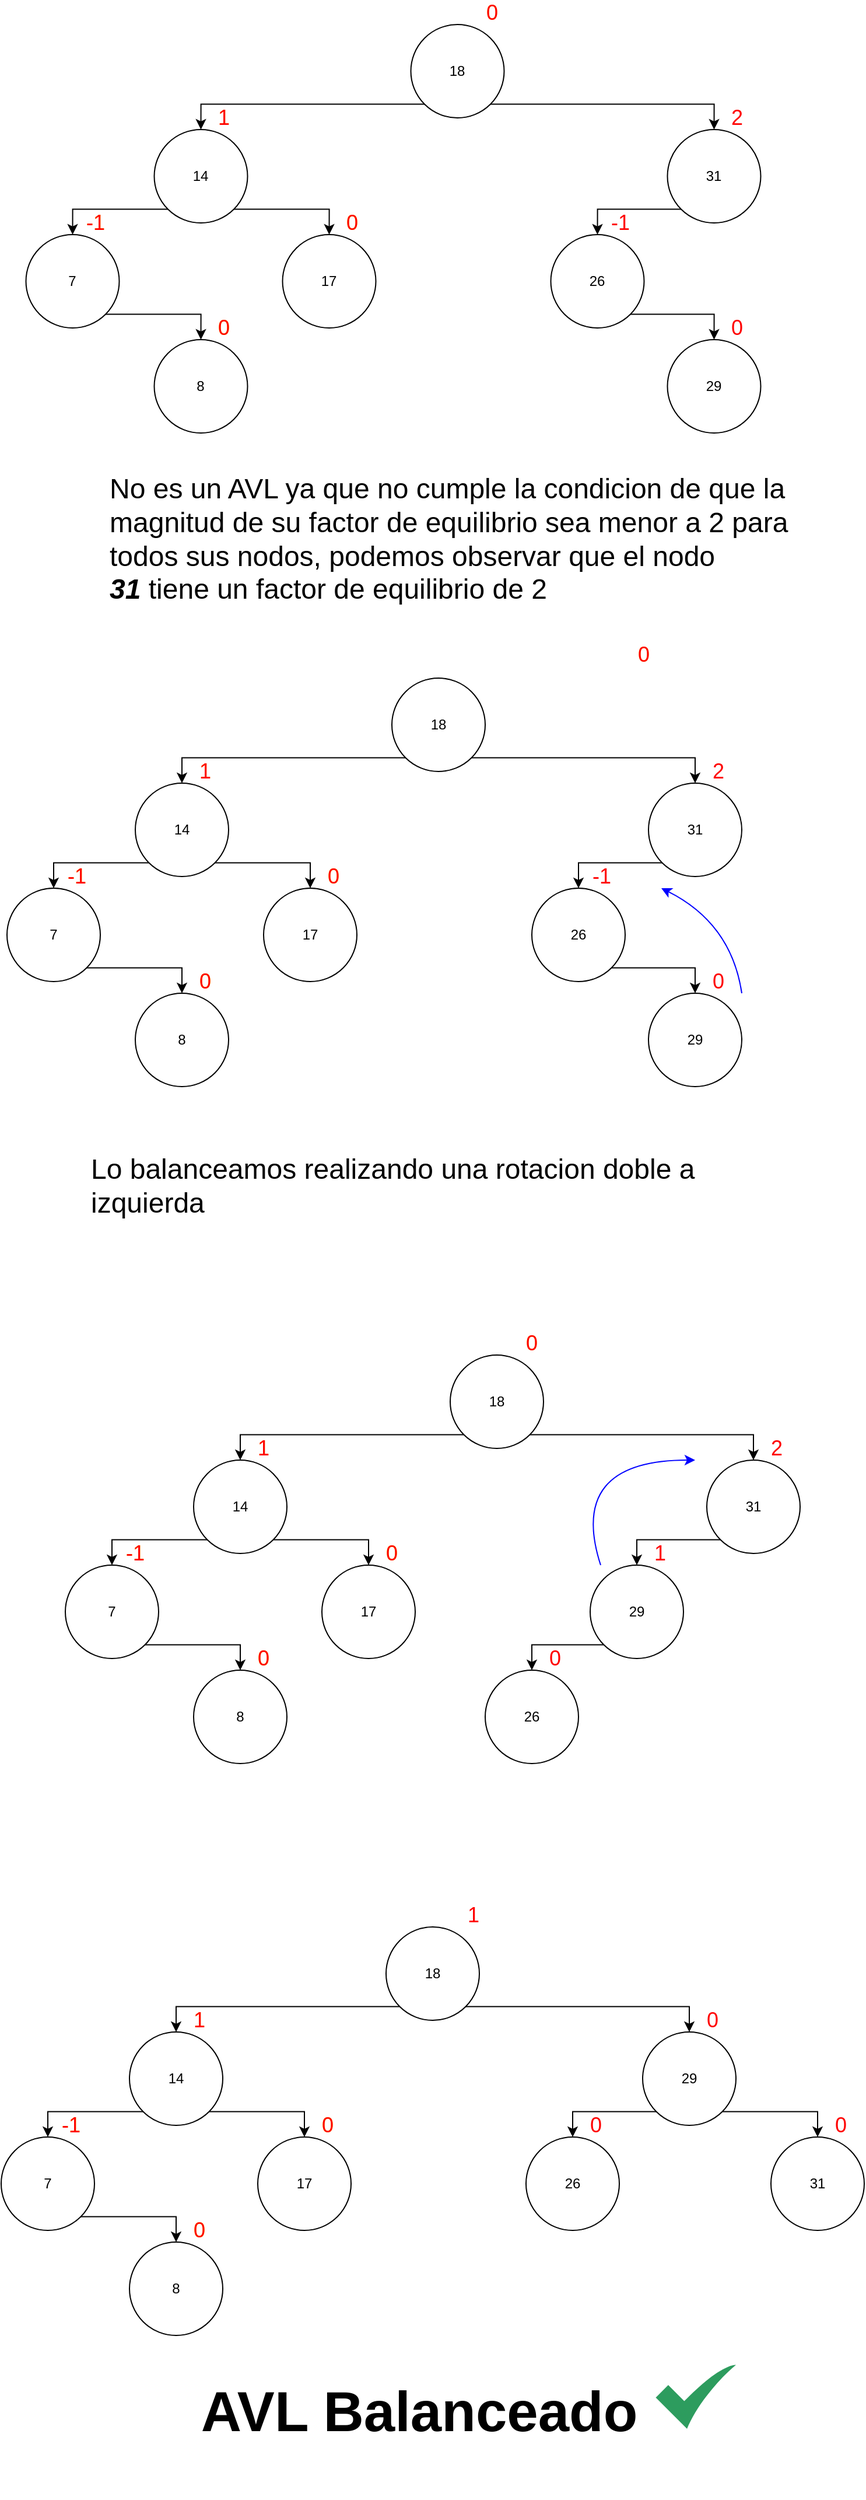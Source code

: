 <mxfile version="13.7.3" type="device"><diagram id="jFQyGruIYjT8ma60d-cy" name="Page-1"><mxGraphModel dx="1955" dy="1019" grid="1" gridSize="10" guides="1" tooltips="1" connect="1" arrows="1" fold="1" page="1" pageScale="1" pageWidth="1050" pageHeight="1100" math="0" shadow="0"><root><mxCell id="0"/><mxCell id="1" parent="0"/><mxCell id="8zaF4_i3muhWmmDXSWOM-6" style="edgeStyle=orthogonalEdgeStyle;rounded=0;orthogonalLoop=1;jettySize=auto;html=1;exitX=1;exitY=1;exitDx=0;exitDy=0;entryX=0.5;entryY=0;entryDx=0;entryDy=0;" parent="1" source="8zaF4_i3muhWmmDXSWOM-1" target="8zaF4_i3muhWmmDXSWOM-2" edge="1"><mxGeometry relative="1" as="geometry"/></mxCell><mxCell id="8zaF4_i3muhWmmDXSWOM-10" style="edgeStyle=orthogonalEdgeStyle;rounded=0;orthogonalLoop=1;jettySize=auto;html=1;exitX=0;exitY=1;exitDx=0;exitDy=0;" parent="1" source="8zaF4_i3muhWmmDXSWOM-1" target="8zaF4_i3muhWmmDXSWOM-9" edge="1"><mxGeometry relative="1" as="geometry"/></mxCell><mxCell id="8zaF4_i3muhWmmDXSWOM-1" value="18" style="ellipse;whiteSpace=wrap;html=1;aspect=fixed;" parent="1" vertex="1"><mxGeometry x="506.25" y="30" width="80" height="80" as="geometry"/></mxCell><mxCell id="8zaF4_i3muhWmmDXSWOM-7" style="edgeStyle=orthogonalEdgeStyle;rounded=0;orthogonalLoop=1;jettySize=auto;html=1;exitX=0;exitY=1;exitDx=0;exitDy=0;entryX=0.5;entryY=0;entryDx=0;entryDy=0;" parent="1" source="8zaF4_i3muhWmmDXSWOM-2" target="8zaF4_i3muhWmmDXSWOM-3" edge="1"><mxGeometry relative="1" as="geometry"/></mxCell><mxCell id="8zaF4_i3muhWmmDXSWOM-2" value="31" style="ellipse;whiteSpace=wrap;html=1;aspect=fixed;" parent="1" vertex="1"><mxGeometry x="726.25" y="120" width="80" height="80" as="geometry"/></mxCell><mxCell id="8zaF4_i3muhWmmDXSWOM-8" style="edgeStyle=orthogonalEdgeStyle;rounded=0;orthogonalLoop=1;jettySize=auto;html=1;exitX=1;exitY=1;exitDx=0;exitDy=0;entryX=0.5;entryY=0;entryDx=0;entryDy=0;" parent="1" source="8zaF4_i3muhWmmDXSWOM-3" target="8zaF4_i3muhWmmDXSWOM-4" edge="1"><mxGeometry relative="1" as="geometry"/></mxCell><mxCell id="8zaF4_i3muhWmmDXSWOM-3" value="26" style="ellipse;whiteSpace=wrap;html=1;aspect=fixed;" parent="1" vertex="1"><mxGeometry x="626.25" y="210" width="80" height="80" as="geometry"/></mxCell><mxCell id="8zaF4_i3muhWmmDXSWOM-4" value="29" style="ellipse;whiteSpace=wrap;html=1;aspect=fixed;" parent="1" vertex="1"><mxGeometry x="726.25" y="300" width="80" height="80" as="geometry"/></mxCell><mxCell id="8zaF4_i3muhWmmDXSWOM-12" style="edgeStyle=orthogonalEdgeStyle;rounded=0;orthogonalLoop=1;jettySize=auto;html=1;exitX=1;exitY=1;exitDx=0;exitDy=0;entryX=0.5;entryY=0;entryDx=0;entryDy=0;" parent="1" source="8zaF4_i3muhWmmDXSWOM-9" target="8zaF4_i3muhWmmDXSWOM-11" edge="1"><mxGeometry relative="1" as="geometry"/></mxCell><mxCell id="8zaF4_i3muhWmmDXSWOM-14" style="edgeStyle=orthogonalEdgeStyle;rounded=0;orthogonalLoop=1;jettySize=auto;html=1;exitX=0;exitY=1;exitDx=0;exitDy=0;" parent="1" source="8zaF4_i3muhWmmDXSWOM-9" target="8zaF4_i3muhWmmDXSWOM-13" edge="1"><mxGeometry relative="1" as="geometry"/></mxCell><mxCell id="8zaF4_i3muhWmmDXSWOM-9" value="14" style="ellipse;whiteSpace=wrap;html=1;aspect=fixed;" parent="1" vertex="1"><mxGeometry x="286.25" y="120" width="80" height="80" as="geometry"/></mxCell><mxCell id="8zaF4_i3muhWmmDXSWOM-11" value="17" style="ellipse;whiteSpace=wrap;html=1;aspect=fixed;" parent="1" vertex="1"><mxGeometry x="396.25" y="210" width="80" height="80" as="geometry"/></mxCell><mxCell id="8zaF4_i3muhWmmDXSWOM-16" style="edgeStyle=orthogonalEdgeStyle;rounded=0;orthogonalLoop=1;jettySize=auto;html=1;exitX=1;exitY=1;exitDx=0;exitDy=0;entryX=0.5;entryY=0;entryDx=0;entryDy=0;" parent="1" source="8zaF4_i3muhWmmDXSWOM-13" target="8zaF4_i3muhWmmDXSWOM-15" edge="1"><mxGeometry relative="1" as="geometry"/></mxCell><mxCell id="8zaF4_i3muhWmmDXSWOM-13" value="7" style="ellipse;whiteSpace=wrap;html=1;aspect=fixed;" parent="1" vertex="1"><mxGeometry x="176.25" y="210" width="80" height="80" as="geometry"/></mxCell><mxCell id="8zaF4_i3muhWmmDXSWOM-15" value="8" style="ellipse;whiteSpace=wrap;html=1;aspect=fixed;" parent="1" vertex="1"><mxGeometry x="286.25" y="300" width="80" height="80" as="geometry"/></mxCell><mxCell id="8zaF4_i3muhWmmDXSWOM-17" value="&lt;font style=&quot;font-size: 18px&quot; color=&quot;#ff0000&quot;&gt;0&lt;/font&gt;" style="text;html=1;strokeColor=none;fillColor=none;align=center;verticalAlign=middle;whiteSpace=wrap;rounded=0;" parent="1" vertex="1"><mxGeometry x="766.25" y="280" width="40" height="20" as="geometry"/></mxCell><mxCell id="8zaF4_i3muhWmmDXSWOM-20" value="&lt;font style=&quot;font-size: 18px&quot; color=&quot;#ff0000&quot;&gt;-1&lt;/font&gt;" style="text;html=1;strokeColor=none;fillColor=none;align=center;verticalAlign=middle;whiteSpace=wrap;rounded=0;" parent="1" vertex="1"><mxGeometry x="666.25" y="190" width="40" height="20" as="geometry"/></mxCell><mxCell id="8zaF4_i3muhWmmDXSWOM-21" value="&lt;font style=&quot;font-size: 18px&quot; color=&quot;#ff0000&quot;&gt;2&lt;/font&gt;" style="text;html=1;strokeColor=none;fillColor=none;align=center;verticalAlign=middle;whiteSpace=wrap;rounded=0;" parent="1" vertex="1"><mxGeometry x="766.25" y="100" width="40" height="20" as="geometry"/></mxCell><mxCell id="8zaF4_i3muhWmmDXSWOM-22" value="&lt;font style=&quot;font-size: 18px&quot; color=&quot;#ffff33&quot;&gt;0&lt;/font&gt;" style="text;html=1;strokeColor=none;fillColor=none;align=center;verticalAlign=middle;whiteSpace=wrap;rounded=0;" parent="1" vertex="1"><mxGeometry x="326.25" y="280" width="40" height="20" as="geometry"/></mxCell><mxCell id="8zaF4_i3muhWmmDXSWOM-23" value="&lt;font style=&quot;font-size: 18px&quot; color=&quot;#ffff33&quot;&gt;0&lt;/font&gt;" style="text;html=1;strokeColor=none;fillColor=none;align=center;verticalAlign=middle;whiteSpace=wrap;rounded=0;" parent="1" vertex="1"><mxGeometry x="436.25" y="190" width="40" height="20" as="geometry"/></mxCell><mxCell id="8zaF4_i3muhWmmDXSWOM-24" value="&lt;font style=&quot;font-size: 18px&quot; color=&quot;#ffff33&quot;&gt;-1&lt;/font&gt;" style="text;html=1;strokeColor=none;fillColor=none;align=center;verticalAlign=middle;whiteSpace=wrap;rounded=0;" parent="1" vertex="1"><mxGeometry x="216.25" y="190" width="40" height="20" as="geometry"/></mxCell><mxCell id="8zaF4_i3muhWmmDXSWOM-25" value="&lt;font style=&quot;font-size: 18px&quot; color=&quot;#ffff33&quot;&gt;1&lt;/font&gt;" style="text;html=1;strokeColor=none;fillColor=none;align=center;verticalAlign=middle;whiteSpace=wrap;rounded=0;" parent="1" vertex="1"><mxGeometry x="326.25" y="100" width="40" height="20" as="geometry"/></mxCell><mxCell id="8zaF4_i3muhWmmDXSWOM-26" value="&lt;font style=&quot;font-size: 18px&quot; color=&quot;#ffff33&quot;&gt;0&lt;/font&gt;" style="text;html=1;strokeColor=none;fillColor=none;align=center;verticalAlign=middle;whiteSpace=wrap;rounded=0;" parent="1" vertex="1"><mxGeometry x="556.25" y="10" width="40" height="20" as="geometry"/></mxCell><mxCell id="8zaF4_i3muhWmmDXSWOM-27" value="&lt;h1&gt;&lt;span style=&quot;font-weight: normal&quot;&gt;No es un AVL ya que no cumple la condicion de que la magnitud de su factor de equilibrio sea menor a 2 para todos sus nodos, podemos observar que el nodo &lt;/span&gt;&lt;i&gt;31&lt;/i&gt;&lt;span style=&quot;font-weight: normal&quot;&gt;&amp;nbsp;tiene un factor de equilibrio de 2&lt;/span&gt;&lt;/h1&gt;" style="text;html=1;strokeColor=none;fillColor=none;align=left;verticalAlign=middle;whiteSpace=wrap;rounded=0;" parent="1" vertex="1"><mxGeometry x="246.25" y="396" width="585" height="150" as="geometry"/></mxCell><mxCell id="fgP0CXbMU_AM8lmAGa0W-1" value="&lt;font style=&quot;font-size: 18px&quot; color=&quot;#ffff33&quot;&gt;0&lt;/font&gt;" style="text;html=1;strokeColor=none;fillColor=none;align=center;verticalAlign=middle;whiteSpace=wrap;rounded=0;" vertex="1" parent="1"><mxGeometry x="326.25" y="280" width="40" height="20" as="geometry"/></mxCell><mxCell id="fgP0CXbMU_AM8lmAGa0W-2" value="&lt;font style=&quot;font-size: 18px&quot; color=&quot;#ffff33&quot;&gt;-1&lt;/font&gt;" style="text;html=1;strokeColor=none;fillColor=none;align=center;verticalAlign=middle;whiteSpace=wrap;rounded=0;" vertex="1" parent="1"><mxGeometry x="216.25" y="190" width="40" height="20" as="geometry"/></mxCell><mxCell id="fgP0CXbMU_AM8lmAGa0W-3" value="&lt;font style=&quot;font-size: 18px&quot; color=&quot;#ffff33&quot;&gt;0&lt;/font&gt;" style="text;html=1;strokeColor=none;fillColor=none;align=center;verticalAlign=middle;whiteSpace=wrap;rounded=0;" vertex="1" parent="1"><mxGeometry x="436.25" y="190" width="40" height="20" as="geometry"/></mxCell><mxCell id="fgP0CXbMU_AM8lmAGa0W-4" value="&lt;font style=&quot;font-size: 18px&quot; color=&quot;#ff0000&quot;&gt;0&lt;/font&gt;" style="text;html=1;strokeColor=none;fillColor=none;align=center;verticalAlign=middle;whiteSpace=wrap;rounded=0;" vertex="1" parent="1"><mxGeometry x="326.25" y="280" width="40" height="20" as="geometry"/></mxCell><mxCell id="fgP0CXbMU_AM8lmAGa0W-5" value="&lt;font style=&quot;font-size: 18px&quot; color=&quot;#ff0000&quot;&gt;-1&lt;/font&gt;" style="text;html=1;strokeColor=none;fillColor=none;align=center;verticalAlign=middle;whiteSpace=wrap;rounded=0;" vertex="1" parent="1"><mxGeometry x="216.25" y="190" width="40" height="20" as="geometry"/></mxCell><mxCell id="fgP0CXbMU_AM8lmAGa0W-6" value="&lt;font style=&quot;font-size: 18px&quot; color=&quot;#ff0000&quot;&gt;0&lt;/font&gt;" style="text;html=1;strokeColor=none;fillColor=none;align=center;verticalAlign=middle;whiteSpace=wrap;rounded=0;" vertex="1" parent="1"><mxGeometry x="436.25" y="190" width="40" height="20" as="geometry"/></mxCell><mxCell id="fgP0CXbMU_AM8lmAGa0W-7" value="&lt;font style=&quot;font-size: 18px&quot; color=&quot;#ff0000&quot;&gt;1&lt;/font&gt;" style="text;html=1;strokeColor=none;fillColor=none;align=center;verticalAlign=middle;whiteSpace=wrap;rounded=0;" vertex="1" parent="1"><mxGeometry x="326.25" y="100" width="40" height="20" as="geometry"/></mxCell><mxCell id="fgP0CXbMU_AM8lmAGa0W-8" value="&lt;font style=&quot;font-size: 18px&quot; color=&quot;#ff0000&quot;&gt;0&lt;/font&gt;" style="text;html=1;strokeColor=none;fillColor=none;align=center;verticalAlign=middle;whiteSpace=wrap;rounded=0;" vertex="1" parent="1"><mxGeometry x="556.25" y="10" width="40" height="20" as="geometry"/></mxCell><mxCell id="fgP0CXbMU_AM8lmAGa0W-10" style="edgeStyle=orthogonalEdgeStyle;rounded=0;orthogonalLoop=1;jettySize=auto;html=1;exitX=1;exitY=1;exitDx=0;exitDy=0;entryX=0.5;entryY=0;entryDx=0;entryDy=0;" edge="1" parent="1" source="fgP0CXbMU_AM8lmAGa0W-12" target="fgP0CXbMU_AM8lmAGa0W-14"><mxGeometry relative="1" as="geometry"/></mxCell><mxCell id="fgP0CXbMU_AM8lmAGa0W-11" style="edgeStyle=orthogonalEdgeStyle;rounded=0;orthogonalLoop=1;jettySize=auto;html=1;exitX=0;exitY=1;exitDx=0;exitDy=0;" edge="1" parent="1" source="fgP0CXbMU_AM8lmAGa0W-12" target="fgP0CXbMU_AM8lmAGa0W-20"><mxGeometry relative="1" as="geometry"/></mxCell><mxCell id="fgP0CXbMU_AM8lmAGa0W-12" value="18" style="ellipse;whiteSpace=wrap;html=1;aspect=fixed;" vertex="1" parent="1"><mxGeometry x="490" y="590" width="80" height="80" as="geometry"/></mxCell><mxCell id="fgP0CXbMU_AM8lmAGa0W-13" style="edgeStyle=orthogonalEdgeStyle;rounded=0;orthogonalLoop=1;jettySize=auto;html=1;exitX=0;exitY=1;exitDx=0;exitDy=0;entryX=0.5;entryY=0;entryDx=0;entryDy=0;" edge="1" parent="1" source="fgP0CXbMU_AM8lmAGa0W-14" target="fgP0CXbMU_AM8lmAGa0W-16"><mxGeometry relative="1" as="geometry"/></mxCell><mxCell id="fgP0CXbMU_AM8lmAGa0W-14" value="31" style="ellipse;whiteSpace=wrap;html=1;aspect=fixed;" vertex="1" parent="1"><mxGeometry x="710" y="680" width="80" height="80" as="geometry"/></mxCell><mxCell id="fgP0CXbMU_AM8lmAGa0W-15" style="edgeStyle=orthogonalEdgeStyle;rounded=0;orthogonalLoop=1;jettySize=auto;html=1;exitX=1;exitY=1;exitDx=0;exitDy=0;entryX=0.5;entryY=0;entryDx=0;entryDy=0;" edge="1" parent="1" source="fgP0CXbMU_AM8lmAGa0W-16" target="fgP0CXbMU_AM8lmAGa0W-17"><mxGeometry relative="1" as="geometry"/></mxCell><mxCell id="fgP0CXbMU_AM8lmAGa0W-16" value="26" style="ellipse;whiteSpace=wrap;html=1;aspect=fixed;" vertex="1" parent="1"><mxGeometry x="610" y="770" width="80" height="80" as="geometry"/></mxCell><mxCell id="fgP0CXbMU_AM8lmAGa0W-17" value="29" style="ellipse;whiteSpace=wrap;html=1;aspect=fixed;" vertex="1" parent="1"><mxGeometry x="710" y="860" width="80" height="80" as="geometry"/></mxCell><mxCell id="fgP0CXbMU_AM8lmAGa0W-18" style="edgeStyle=orthogonalEdgeStyle;rounded=0;orthogonalLoop=1;jettySize=auto;html=1;exitX=1;exitY=1;exitDx=0;exitDy=0;entryX=0.5;entryY=0;entryDx=0;entryDy=0;" edge="1" parent="1" source="fgP0CXbMU_AM8lmAGa0W-20" target="fgP0CXbMU_AM8lmAGa0W-21"><mxGeometry relative="1" as="geometry"/></mxCell><mxCell id="fgP0CXbMU_AM8lmAGa0W-19" style="edgeStyle=orthogonalEdgeStyle;rounded=0;orthogonalLoop=1;jettySize=auto;html=1;exitX=0;exitY=1;exitDx=0;exitDy=0;" edge="1" parent="1" source="fgP0CXbMU_AM8lmAGa0W-20" target="fgP0CXbMU_AM8lmAGa0W-23"><mxGeometry relative="1" as="geometry"/></mxCell><mxCell id="fgP0CXbMU_AM8lmAGa0W-20" value="14" style="ellipse;whiteSpace=wrap;html=1;aspect=fixed;" vertex="1" parent="1"><mxGeometry x="270" y="680" width="80" height="80" as="geometry"/></mxCell><mxCell id="fgP0CXbMU_AM8lmAGa0W-21" value="17" style="ellipse;whiteSpace=wrap;html=1;aspect=fixed;" vertex="1" parent="1"><mxGeometry x="380" y="770" width="80" height="80" as="geometry"/></mxCell><mxCell id="fgP0CXbMU_AM8lmAGa0W-22" style="edgeStyle=orthogonalEdgeStyle;rounded=0;orthogonalLoop=1;jettySize=auto;html=1;exitX=1;exitY=1;exitDx=0;exitDy=0;entryX=0.5;entryY=0;entryDx=0;entryDy=0;" edge="1" parent="1" source="fgP0CXbMU_AM8lmAGa0W-23" target="fgP0CXbMU_AM8lmAGa0W-24"><mxGeometry relative="1" as="geometry"/></mxCell><mxCell id="fgP0CXbMU_AM8lmAGa0W-23" value="7" style="ellipse;whiteSpace=wrap;html=1;aspect=fixed;" vertex="1" parent="1"><mxGeometry x="160" y="770" width="80" height="80" as="geometry"/></mxCell><mxCell id="fgP0CXbMU_AM8lmAGa0W-24" value="8" style="ellipse;whiteSpace=wrap;html=1;aspect=fixed;" vertex="1" parent="1"><mxGeometry x="270" y="860" width="80" height="80" as="geometry"/></mxCell><mxCell id="fgP0CXbMU_AM8lmAGa0W-25" value="&lt;font style=&quot;font-size: 18px&quot; color=&quot;#ff0000&quot;&gt;0&lt;/font&gt;" style="text;html=1;strokeColor=none;fillColor=none;align=center;verticalAlign=middle;whiteSpace=wrap;rounded=0;" vertex="1" parent="1"><mxGeometry x="750" y="840" width="40" height="20" as="geometry"/></mxCell><mxCell id="fgP0CXbMU_AM8lmAGa0W-26" value="&lt;font style=&quot;font-size: 18px&quot; color=&quot;#ff0000&quot;&gt;-1&lt;/font&gt;" style="text;html=1;strokeColor=none;fillColor=none;align=center;verticalAlign=middle;whiteSpace=wrap;rounded=0;" vertex="1" parent="1"><mxGeometry x="650" y="750" width="40" height="20" as="geometry"/></mxCell><mxCell id="fgP0CXbMU_AM8lmAGa0W-27" value="&lt;font style=&quot;font-size: 18px&quot; color=&quot;#ff0000&quot;&gt;2&lt;/font&gt;" style="text;html=1;strokeColor=none;fillColor=none;align=center;verticalAlign=middle;whiteSpace=wrap;rounded=0;" vertex="1" parent="1"><mxGeometry x="750" y="660" width="40" height="20" as="geometry"/></mxCell><mxCell id="fgP0CXbMU_AM8lmAGa0W-28" value="&lt;font style=&quot;font-size: 18px&quot; color=&quot;#ffff33&quot;&gt;0&lt;/font&gt;" style="text;html=1;strokeColor=none;fillColor=none;align=center;verticalAlign=middle;whiteSpace=wrap;rounded=0;" vertex="1" parent="1"><mxGeometry x="310" y="840" width="40" height="20" as="geometry"/></mxCell><mxCell id="fgP0CXbMU_AM8lmAGa0W-29" value="&lt;font style=&quot;font-size: 18px&quot; color=&quot;#ffff33&quot;&gt;0&lt;/font&gt;" style="text;html=1;strokeColor=none;fillColor=none;align=center;verticalAlign=middle;whiteSpace=wrap;rounded=0;" vertex="1" parent="1"><mxGeometry x="420" y="750" width="40" height="20" as="geometry"/></mxCell><mxCell id="fgP0CXbMU_AM8lmAGa0W-30" value="&lt;font style=&quot;font-size: 18px&quot; color=&quot;#ffff33&quot;&gt;-1&lt;/font&gt;" style="text;html=1;strokeColor=none;fillColor=none;align=center;verticalAlign=middle;whiteSpace=wrap;rounded=0;" vertex="1" parent="1"><mxGeometry x="200" y="750" width="40" height="20" as="geometry"/></mxCell><mxCell id="fgP0CXbMU_AM8lmAGa0W-31" value="&lt;font style=&quot;font-size: 18px&quot; color=&quot;#ffff33&quot;&gt;1&lt;/font&gt;" style="text;html=1;strokeColor=none;fillColor=none;align=center;verticalAlign=middle;whiteSpace=wrap;rounded=0;" vertex="1" parent="1"><mxGeometry x="310" y="660" width="40" height="20" as="geometry"/></mxCell><mxCell id="fgP0CXbMU_AM8lmAGa0W-32" value="&lt;font style=&quot;font-size: 18px&quot; color=&quot;#ffff33&quot;&gt;0&lt;/font&gt;" style="text;html=1;strokeColor=none;fillColor=none;align=center;verticalAlign=middle;whiteSpace=wrap;rounded=0;" vertex="1" parent="1"><mxGeometry x="686.25" y="560" width="40" height="20" as="geometry"/></mxCell><mxCell id="fgP0CXbMU_AM8lmAGa0W-33" value="&lt;h1&gt;&lt;span style=&quot;font-weight: 400&quot;&gt;Lo balanceamos realizando una rotacion doble a izquierda&lt;/span&gt;&lt;/h1&gt;" style="text;html=1;strokeColor=none;fillColor=none;align=left;verticalAlign=middle;whiteSpace=wrap;rounded=0;" vertex="1" parent="1"><mxGeometry x="230" y="950" width="585" height="150" as="geometry"/></mxCell><mxCell id="fgP0CXbMU_AM8lmAGa0W-34" value="&lt;font style=&quot;font-size: 18px&quot; color=&quot;#ffff33&quot;&gt;0&lt;/font&gt;" style="text;html=1;strokeColor=none;fillColor=none;align=center;verticalAlign=middle;whiteSpace=wrap;rounded=0;" vertex="1" parent="1"><mxGeometry x="310" y="840" width="40" height="20" as="geometry"/></mxCell><mxCell id="fgP0CXbMU_AM8lmAGa0W-35" value="&lt;font style=&quot;font-size: 18px&quot; color=&quot;#ffff33&quot;&gt;-1&lt;/font&gt;" style="text;html=1;strokeColor=none;fillColor=none;align=center;verticalAlign=middle;whiteSpace=wrap;rounded=0;" vertex="1" parent="1"><mxGeometry x="200" y="750" width="40" height="20" as="geometry"/></mxCell><mxCell id="fgP0CXbMU_AM8lmAGa0W-36" value="&lt;font style=&quot;font-size: 18px&quot; color=&quot;#ffff33&quot;&gt;0&lt;/font&gt;" style="text;html=1;strokeColor=none;fillColor=none;align=center;verticalAlign=middle;whiteSpace=wrap;rounded=0;" vertex="1" parent="1"><mxGeometry x="420" y="750" width="40" height="20" as="geometry"/></mxCell><mxCell id="fgP0CXbMU_AM8lmAGa0W-37" value="&lt;font style=&quot;font-size: 18px&quot; color=&quot;#ff0000&quot;&gt;0&lt;/font&gt;" style="text;html=1;strokeColor=none;fillColor=none;align=center;verticalAlign=middle;whiteSpace=wrap;rounded=0;" vertex="1" parent="1"><mxGeometry x="310" y="840" width="40" height="20" as="geometry"/></mxCell><mxCell id="fgP0CXbMU_AM8lmAGa0W-38" value="&lt;font style=&quot;font-size: 18px&quot; color=&quot;#ff0000&quot;&gt;-1&lt;/font&gt;" style="text;html=1;strokeColor=none;fillColor=none;align=center;verticalAlign=middle;whiteSpace=wrap;rounded=0;" vertex="1" parent="1"><mxGeometry x="200" y="750" width="40" height="20" as="geometry"/></mxCell><mxCell id="fgP0CXbMU_AM8lmAGa0W-39" value="&lt;font style=&quot;font-size: 18px&quot; color=&quot;#ff0000&quot;&gt;0&lt;/font&gt;" style="text;html=1;strokeColor=none;fillColor=none;align=center;verticalAlign=middle;whiteSpace=wrap;rounded=0;" vertex="1" parent="1"><mxGeometry x="420" y="750" width="40" height="20" as="geometry"/></mxCell><mxCell id="fgP0CXbMU_AM8lmAGa0W-40" value="&lt;font style=&quot;font-size: 18px&quot; color=&quot;#ff0000&quot;&gt;1&lt;/font&gt;" style="text;html=1;strokeColor=none;fillColor=none;align=center;verticalAlign=middle;whiteSpace=wrap;rounded=0;" vertex="1" parent="1"><mxGeometry x="310" y="660" width="40" height="20" as="geometry"/></mxCell><mxCell id="fgP0CXbMU_AM8lmAGa0W-41" value="&lt;font style=&quot;font-size: 18px&quot; color=&quot;#ff0000&quot;&gt;0&lt;/font&gt;" style="text;html=1;strokeColor=none;fillColor=none;align=center;verticalAlign=middle;whiteSpace=wrap;rounded=0;" vertex="1" parent="1"><mxGeometry x="686.25" y="560" width="40" height="20" as="geometry"/></mxCell><mxCell id="fgP0CXbMU_AM8lmAGa0W-43" value="" style="curved=1;endArrow=classic;html=1;strokeColor=#0000FF;" edge="1" parent="1"><mxGeometry width="50" height="50" relative="1" as="geometry"><mxPoint x="790" y="860" as="sourcePoint"/><mxPoint x="721" y="770" as="targetPoint"/><Array as="points"><mxPoint x="781" y="800"/></Array></mxGeometry></mxCell><mxCell id="fgP0CXbMU_AM8lmAGa0W-44" style="edgeStyle=orthogonalEdgeStyle;rounded=0;orthogonalLoop=1;jettySize=auto;html=1;exitX=1;exitY=1;exitDx=0;exitDy=0;entryX=0.5;entryY=0;entryDx=0;entryDy=0;" edge="1" source="fgP0CXbMU_AM8lmAGa0W-46" target="fgP0CXbMU_AM8lmAGa0W-48" parent="1"><mxGeometry relative="1" as="geometry"/></mxCell><mxCell id="fgP0CXbMU_AM8lmAGa0W-45" style="edgeStyle=orthogonalEdgeStyle;rounded=0;orthogonalLoop=1;jettySize=auto;html=1;exitX=0;exitY=1;exitDx=0;exitDy=0;" edge="1" source="fgP0CXbMU_AM8lmAGa0W-46" target="fgP0CXbMU_AM8lmAGa0W-54" parent="1"><mxGeometry relative="1" as="geometry"/></mxCell><mxCell id="fgP0CXbMU_AM8lmAGa0W-46" value="18" style="ellipse;whiteSpace=wrap;html=1;aspect=fixed;" vertex="1" parent="1"><mxGeometry x="540" y="1170" width="80" height="80" as="geometry"/></mxCell><mxCell id="fgP0CXbMU_AM8lmAGa0W-47" style="edgeStyle=orthogonalEdgeStyle;rounded=0;orthogonalLoop=1;jettySize=auto;html=1;exitX=0;exitY=1;exitDx=0;exitDy=0;entryX=0.5;entryY=0;entryDx=0;entryDy=0;" edge="1" source="fgP0CXbMU_AM8lmAGa0W-48" target="fgP0CXbMU_AM8lmAGa0W-50" parent="1"><mxGeometry relative="1" as="geometry"/></mxCell><mxCell id="fgP0CXbMU_AM8lmAGa0W-48" value="31" style="ellipse;whiteSpace=wrap;html=1;aspect=fixed;" vertex="1" parent="1"><mxGeometry x="760" y="1260" width="80" height="80" as="geometry"/></mxCell><mxCell id="fgP0CXbMU_AM8lmAGa0W-79" style="edgeStyle=orthogonalEdgeStyle;rounded=0;orthogonalLoop=1;jettySize=auto;html=1;exitX=0;exitY=1;exitDx=0;exitDy=0;entryX=0.5;entryY=0;entryDx=0;entryDy=0;strokeColor=#000000;" edge="1" parent="1" source="fgP0CXbMU_AM8lmAGa0W-50" target="fgP0CXbMU_AM8lmAGa0W-78"><mxGeometry relative="1" as="geometry"/></mxCell><mxCell id="fgP0CXbMU_AM8lmAGa0W-50" value="29" style="ellipse;whiteSpace=wrap;html=1;aspect=fixed;" vertex="1" parent="1"><mxGeometry x="660" y="1350" width="80" height="80" as="geometry"/></mxCell><mxCell id="fgP0CXbMU_AM8lmAGa0W-52" style="edgeStyle=orthogonalEdgeStyle;rounded=0;orthogonalLoop=1;jettySize=auto;html=1;exitX=1;exitY=1;exitDx=0;exitDy=0;entryX=0.5;entryY=0;entryDx=0;entryDy=0;" edge="1" source="fgP0CXbMU_AM8lmAGa0W-54" target="fgP0CXbMU_AM8lmAGa0W-55" parent="1"><mxGeometry relative="1" as="geometry"/></mxCell><mxCell id="fgP0CXbMU_AM8lmAGa0W-53" style="edgeStyle=orthogonalEdgeStyle;rounded=0;orthogonalLoop=1;jettySize=auto;html=1;exitX=0;exitY=1;exitDx=0;exitDy=0;" edge="1" source="fgP0CXbMU_AM8lmAGa0W-54" target="fgP0CXbMU_AM8lmAGa0W-57" parent="1"><mxGeometry relative="1" as="geometry"/></mxCell><mxCell id="fgP0CXbMU_AM8lmAGa0W-54" value="14" style="ellipse;whiteSpace=wrap;html=1;aspect=fixed;" vertex="1" parent="1"><mxGeometry x="320" y="1260" width="80" height="80" as="geometry"/></mxCell><mxCell id="fgP0CXbMU_AM8lmAGa0W-55" value="17" style="ellipse;whiteSpace=wrap;html=1;aspect=fixed;" vertex="1" parent="1"><mxGeometry x="430" y="1350" width="80" height="80" as="geometry"/></mxCell><mxCell id="fgP0CXbMU_AM8lmAGa0W-56" style="edgeStyle=orthogonalEdgeStyle;rounded=0;orthogonalLoop=1;jettySize=auto;html=1;exitX=1;exitY=1;exitDx=0;exitDy=0;entryX=0.5;entryY=0;entryDx=0;entryDy=0;" edge="1" source="fgP0CXbMU_AM8lmAGa0W-57" target="fgP0CXbMU_AM8lmAGa0W-58" parent="1"><mxGeometry relative="1" as="geometry"/></mxCell><mxCell id="fgP0CXbMU_AM8lmAGa0W-57" value="7" style="ellipse;whiteSpace=wrap;html=1;aspect=fixed;" vertex="1" parent="1"><mxGeometry x="210" y="1350" width="80" height="80" as="geometry"/></mxCell><mxCell id="fgP0CXbMU_AM8lmAGa0W-58" value="8" style="ellipse;whiteSpace=wrap;html=1;aspect=fixed;" vertex="1" parent="1"><mxGeometry x="320" y="1440" width="80" height="80" as="geometry"/></mxCell><mxCell id="fgP0CXbMU_AM8lmAGa0W-60" value="&lt;font style=&quot;font-size: 18px&quot; color=&quot;#ff0000&quot;&gt;1&lt;/font&gt;" style="text;html=1;strokeColor=none;fillColor=none;align=center;verticalAlign=middle;whiteSpace=wrap;rounded=0;" vertex="1" parent="1"><mxGeometry x="700" y="1330" width="40" height="20" as="geometry"/></mxCell><mxCell id="fgP0CXbMU_AM8lmAGa0W-61" value="&lt;font style=&quot;font-size: 18px&quot; color=&quot;#ff0000&quot;&gt;2&lt;/font&gt;" style="text;html=1;strokeColor=none;fillColor=none;align=center;verticalAlign=middle;whiteSpace=wrap;rounded=0;" vertex="1" parent="1"><mxGeometry x="800" y="1240" width="40" height="20" as="geometry"/></mxCell><mxCell id="fgP0CXbMU_AM8lmAGa0W-62" value="&lt;font style=&quot;font-size: 18px&quot; color=&quot;#ffff33&quot;&gt;0&lt;/font&gt;" style="text;html=1;strokeColor=none;fillColor=none;align=center;verticalAlign=middle;whiteSpace=wrap;rounded=0;" vertex="1" parent="1"><mxGeometry x="360" y="1420" width="40" height="20" as="geometry"/></mxCell><mxCell id="fgP0CXbMU_AM8lmAGa0W-63" value="&lt;font style=&quot;font-size: 18px&quot; color=&quot;#ffff33&quot;&gt;0&lt;/font&gt;" style="text;html=1;strokeColor=none;fillColor=none;align=center;verticalAlign=middle;whiteSpace=wrap;rounded=0;" vertex="1" parent="1"><mxGeometry x="470" y="1330" width="40" height="20" as="geometry"/></mxCell><mxCell id="fgP0CXbMU_AM8lmAGa0W-64" value="&lt;font style=&quot;font-size: 18px&quot; color=&quot;#ffff33&quot;&gt;-1&lt;/font&gt;" style="text;html=1;strokeColor=none;fillColor=none;align=center;verticalAlign=middle;whiteSpace=wrap;rounded=0;" vertex="1" parent="1"><mxGeometry x="250" y="1330" width="40" height="20" as="geometry"/></mxCell><mxCell id="fgP0CXbMU_AM8lmAGa0W-65" value="&lt;font style=&quot;font-size: 18px&quot; color=&quot;#ffff33&quot;&gt;1&lt;/font&gt;" style="text;html=1;strokeColor=none;fillColor=none;align=center;verticalAlign=middle;whiteSpace=wrap;rounded=0;" vertex="1" parent="1"><mxGeometry x="360" y="1240" width="40" height="20" as="geometry"/></mxCell><mxCell id="fgP0CXbMU_AM8lmAGa0W-66" value="&lt;font style=&quot;font-size: 18px&quot; color=&quot;#ffff33&quot;&gt;0&lt;/font&gt;" style="text;html=1;strokeColor=none;fillColor=none;align=center;verticalAlign=middle;whiteSpace=wrap;rounded=0;" vertex="1" parent="1"><mxGeometry x="590" y="1150" width="40" height="20" as="geometry"/></mxCell><mxCell id="fgP0CXbMU_AM8lmAGa0W-68" value="&lt;font style=&quot;font-size: 18px&quot; color=&quot;#ffff33&quot;&gt;0&lt;/font&gt;" style="text;html=1;strokeColor=none;fillColor=none;align=center;verticalAlign=middle;whiteSpace=wrap;rounded=0;" vertex="1" parent="1"><mxGeometry x="360" y="1420" width="40" height="20" as="geometry"/></mxCell><mxCell id="fgP0CXbMU_AM8lmAGa0W-69" value="&lt;font style=&quot;font-size: 18px&quot; color=&quot;#ffff33&quot;&gt;-1&lt;/font&gt;" style="text;html=1;strokeColor=none;fillColor=none;align=center;verticalAlign=middle;whiteSpace=wrap;rounded=0;" vertex="1" parent="1"><mxGeometry x="250" y="1330" width="40" height="20" as="geometry"/></mxCell><mxCell id="fgP0CXbMU_AM8lmAGa0W-70" value="&lt;font style=&quot;font-size: 18px&quot; color=&quot;#ffff33&quot;&gt;0&lt;/font&gt;" style="text;html=1;strokeColor=none;fillColor=none;align=center;verticalAlign=middle;whiteSpace=wrap;rounded=0;" vertex="1" parent="1"><mxGeometry x="470" y="1330" width="40" height="20" as="geometry"/></mxCell><mxCell id="fgP0CXbMU_AM8lmAGa0W-71" value="&lt;font style=&quot;font-size: 18px&quot; color=&quot;#ff0000&quot;&gt;0&lt;/font&gt;" style="text;html=1;strokeColor=none;fillColor=none;align=center;verticalAlign=middle;whiteSpace=wrap;rounded=0;" vertex="1" parent="1"><mxGeometry x="360" y="1420" width="40" height="20" as="geometry"/></mxCell><mxCell id="fgP0CXbMU_AM8lmAGa0W-72" value="&lt;font style=&quot;font-size: 18px&quot; color=&quot;#ff0000&quot;&gt;-1&lt;/font&gt;" style="text;html=1;strokeColor=none;fillColor=none;align=center;verticalAlign=middle;whiteSpace=wrap;rounded=0;" vertex="1" parent="1"><mxGeometry x="250" y="1330" width="40" height="20" as="geometry"/></mxCell><mxCell id="fgP0CXbMU_AM8lmAGa0W-73" value="&lt;font style=&quot;font-size: 18px&quot; color=&quot;#ff0000&quot;&gt;0&lt;/font&gt;" style="text;html=1;strokeColor=none;fillColor=none;align=center;verticalAlign=middle;whiteSpace=wrap;rounded=0;" vertex="1" parent="1"><mxGeometry x="470" y="1330" width="40" height="20" as="geometry"/></mxCell><mxCell id="fgP0CXbMU_AM8lmAGa0W-74" value="&lt;font style=&quot;font-size: 18px&quot; color=&quot;#ff0000&quot;&gt;1&lt;/font&gt;" style="text;html=1;strokeColor=none;fillColor=none;align=center;verticalAlign=middle;whiteSpace=wrap;rounded=0;" vertex="1" parent="1"><mxGeometry x="360" y="1240" width="40" height="20" as="geometry"/></mxCell><mxCell id="fgP0CXbMU_AM8lmAGa0W-75" value="&lt;font style=&quot;font-size: 18px&quot; color=&quot;#ff0000&quot;&gt;0&lt;/font&gt;" style="text;html=1;strokeColor=none;fillColor=none;align=center;verticalAlign=middle;whiteSpace=wrap;rounded=0;" vertex="1" parent="1"><mxGeometry x="590" y="1150" width="40" height="20" as="geometry"/></mxCell><mxCell id="fgP0CXbMU_AM8lmAGa0W-78" value="26" style="ellipse;whiteSpace=wrap;html=1;aspect=fixed;" vertex="1" parent="1"><mxGeometry x="570" y="1440" width="80" height="80" as="geometry"/></mxCell><mxCell id="fgP0CXbMU_AM8lmAGa0W-80" value="&lt;font style=&quot;font-size: 18px&quot; color=&quot;#ff0000&quot;&gt;0&lt;/font&gt;" style="text;html=1;strokeColor=none;fillColor=none;align=center;verticalAlign=middle;whiteSpace=wrap;rounded=0;" vertex="1" parent="1"><mxGeometry x="610" y="1420" width="40" height="20" as="geometry"/></mxCell><mxCell id="fgP0CXbMU_AM8lmAGa0W-81" value="" style="curved=1;endArrow=classic;html=1;strokeColor=#0000FF;" edge="1" parent="1"><mxGeometry width="50" height="50" relative="1" as="geometry"><mxPoint x="669" y="1350" as="sourcePoint"/><mxPoint x="750" y="1260" as="targetPoint"/><Array as="points"><mxPoint x="640" y="1260"/></Array></mxGeometry></mxCell><mxCell id="fgP0CXbMU_AM8lmAGa0W-82" style="edgeStyle=orthogonalEdgeStyle;rounded=0;orthogonalLoop=1;jettySize=auto;html=1;exitX=1;exitY=1;exitDx=0;exitDy=0;entryX=0.5;entryY=0;entryDx=0;entryDy=0;" edge="1" source="fgP0CXbMU_AM8lmAGa0W-84" target="fgP0CXbMU_AM8lmAGa0W-86" parent="1"><mxGeometry relative="1" as="geometry"/></mxCell><mxCell id="fgP0CXbMU_AM8lmAGa0W-83" style="edgeStyle=orthogonalEdgeStyle;rounded=0;orthogonalLoop=1;jettySize=auto;html=1;exitX=0;exitY=1;exitDx=0;exitDy=0;" edge="1" source="fgP0CXbMU_AM8lmAGa0W-84" target="fgP0CXbMU_AM8lmAGa0W-91" parent="1"><mxGeometry relative="1" as="geometry"/></mxCell><mxCell id="fgP0CXbMU_AM8lmAGa0W-84" value="18" style="ellipse;whiteSpace=wrap;html=1;aspect=fixed;" vertex="1" parent="1"><mxGeometry x="485" y="1660" width="80" height="80" as="geometry"/></mxCell><mxCell id="fgP0CXbMU_AM8lmAGa0W-85" style="edgeStyle=orthogonalEdgeStyle;rounded=0;orthogonalLoop=1;jettySize=auto;html=1;exitX=0;exitY=1;exitDx=0;exitDy=0;entryX=0.5;entryY=0;entryDx=0;entryDy=0;" edge="1" source="fgP0CXbMU_AM8lmAGa0W-86" target="fgP0CXbMU_AM8lmAGa0W-88" parent="1"><mxGeometry relative="1" as="geometry"/></mxCell><mxCell id="fgP0CXbMU_AM8lmAGa0W-116" style="edgeStyle=orthogonalEdgeStyle;rounded=0;orthogonalLoop=1;jettySize=auto;html=1;exitX=1;exitY=1;exitDx=0;exitDy=0;entryX=0.5;entryY=0;entryDx=0;entryDy=0;strokeColor=#000000;" edge="1" parent="1" source="fgP0CXbMU_AM8lmAGa0W-86" target="fgP0CXbMU_AM8lmAGa0W-115"><mxGeometry relative="1" as="geometry"/></mxCell><mxCell id="fgP0CXbMU_AM8lmAGa0W-86" value="29" style="ellipse;whiteSpace=wrap;html=1;aspect=fixed;" vertex="1" parent="1"><mxGeometry x="705" y="1750" width="80" height="80" as="geometry"/></mxCell><mxCell id="fgP0CXbMU_AM8lmAGa0W-88" value="26" style="ellipse;whiteSpace=wrap;html=1;aspect=fixed;" vertex="1" parent="1"><mxGeometry x="605" y="1840" width="80" height="80" as="geometry"/></mxCell><mxCell id="fgP0CXbMU_AM8lmAGa0W-89" style="edgeStyle=orthogonalEdgeStyle;rounded=0;orthogonalLoop=1;jettySize=auto;html=1;exitX=1;exitY=1;exitDx=0;exitDy=0;entryX=0.5;entryY=0;entryDx=0;entryDy=0;" edge="1" source="fgP0CXbMU_AM8lmAGa0W-91" target="fgP0CXbMU_AM8lmAGa0W-92" parent="1"><mxGeometry relative="1" as="geometry"/></mxCell><mxCell id="fgP0CXbMU_AM8lmAGa0W-90" style="edgeStyle=orthogonalEdgeStyle;rounded=0;orthogonalLoop=1;jettySize=auto;html=1;exitX=0;exitY=1;exitDx=0;exitDy=0;" edge="1" source="fgP0CXbMU_AM8lmAGa0W-91" target="fgP0CXbMU_AM8lmAGa0W-94" parent="1"><mxGeometry relative="1" as="geometry"/></mxCell><mxCell id="fgP0CXbMU_AM8lmAGa0W-91" value="14" style="ellipse;whiteSpace=wrap;html=1;aspect=fixed;" vertex="1" parent="1"><mxGeometry x="265" y="1750" width="80" height="80" as="geometry"/></mxCell><mxCell id="fgP0CXbMU_AM8lmAGa0W-92" value="17" style="ellipse;whiteSpace=wrap;html=1;aspect=fixed;" vertex="1" parent="1"><mxGeometry x="375" y="1840" width="80" height="80" as="geometry"/></mxCell><mxCell id="fgP0CXbMU_AM8lmAGa0W-93" style="edgeStyle=orthogonalEdgeStyle;rounded=0;orthogonalLoop=1;jettySize=auto;html=1;exitX=1;exitY=1;exitDx=0;exitDy=0;entryX=0.5;entryY=0;entryDx=0;entryDy=0;" edge="1" source="fgP0CXbMU_AM8lmAGa0W-94" target="fgP0CXbMU_AM8lmAGa0W-95" parent="1"><mxGeometry relative="1" as="geometry"/></mxCell><mxCell id="fgP0CXbMU_AM8lmAGa0W-94" value="7" style="ellipse;whiteSpace=wrap;html=1;aspect=fixed;" vertex="1" parent="1"><mxGeometry x="155" y="1840" width="80" height="80" as="geometry"/></mxCell><mxCell id="fgP0CXbMU_AM8lmAGa0W-95" value="8" style="ellipse;whiteSpace=wrap;html=1;aspect=fixed;" vertex="1" parent="1"><mxGeometry x="265" y="1930" width="80" height="80" as="geometry"/></mxCell><mxCell id="fgP0CXbMU_AM8lmAGa0W-96" value="&lt;font style=&quot;font-size: 18px&quot; color=&quot;#ff0000&quot;&gt;0&lt;/font&gt;" style="text;html=1;strokeColor=none;fillColor=none;align=center;verticalAlign=middle;whiteSpace=wrap;rounded=0;" vertex="1" parent="1"><mxGeometry x="645" y="1820" width="40" height="20" as="geometry"/></mxCell><mxCell id="fgP0CXbMU_AM8lmAGa0W-97" value="&lt;font style=&quot;font-size: 18px&quot; color=&quot;#ff0000&quot;&gt;0&lt;/font&gt;" style="text;html=1;strokeColor=none;fillColor=none;align=center;verticalAlign=middle;whiteSpace=wrap;rounded=0;" vertex="1" parent="1"><mxGeometry x="745" y="1730" width="40" height="20" as="geometry"/></mxCell><mxCell id="fgP0CXbMU_AM8lmAGa0W-98" value="&lt;font style=&quot;font-size: 18px&quot; color=&quot;#ffff33&quot;&gt;0&lt;/font&gt;" style="text;html=1;strokeColor=none;fillColor=none;align=center;verticalAlign=middle;whiteSpace=wrap;rounded=0;" vertex="1" parent="1"><mxGeometry x="305" y="1910" width="40" height="20" as="geometry"/></mxCell><mxCell id="fgP0CXbMU_AM8lmAGa0W-99" value="&lt;font style=&quot;font-size: 18px&quot; color=&quot;#ffff33&quot;&gt;0&lt;/font&gt;" style="text;html=1;strokeColor=none;fillColor=none;align=center;verticalAlign=middle;whiteSpace=wrap;rounded=0;" vertex="1" parent="1"><mxGeometry x="415" y="1820" width="40" height="20" as="geometry"/></mxCell><mxCell id="fgP0CXbMU_AM8lmAGa0W-100" value="&lt;font style=&quot;font-size: 18px&quot; color=&quot;#ffff33&quot;&gt;-1&lt;/font&gt;" style="text;html=1;strokeColor=none;fillColor=none;align=center;verticalAlign=middle;whiteSpace=wrap;rounded=0;" vertex="1" parent="1"><mxGeometry x="195" y="1820" width="40" height="20" as="geometry"/></mxCell><mxCell id="fgP0CXbMU_AM8lmAGa0W-101" value="&lt;font style=&quot;font-size: 18px&quot; color=&quot;#ffff33&quot;&gt;1&lt;/font&gt;" style="text;html=1;strokeColor=none;fillColor=none;align=center;verticalAlign=middle;whiteSpace=wrap;rounded=0;" vertex="1" parent="1"><mxGeometry x="305" y="1730" width="40" height="20" as="geometry"/></mxCell><mxCell id="fgP0CXbMU_AM8lmAGa0W-103" value="&lt;font style=&quot;font-size: 18px&quot; color=&quot;#ffff33&quot;&gt;0&lt;/font&gt;" style="text;html=1;strokeColor=none;fillColor=none;align=center;verticalAlign=middle;whiteSpace=wrap;rounded=0;" vertex="1" parent="1"><mxGeometry x="305" y="1910" width="40" height="20" as="geometry"/></mxCell><mxCell id="fgP0CXbMU_AM8lmAGa0W-104" value="&lt;font style=&quot;font-size: 18px&quot; color=&quot;#ffff33&quot;&gt;-1&lt;/font&gt;" style="text;html=1;strokeColor=none;fillColor=none;align=center;verticalAlign=middle;whiteSpace=wrap;rounded=0;" vertex="1" parent="1"><mxGeometry x="195" y="1820" width="40" height="20" as="geometry"/></mxCell><mxCell id="fgP0CXbMU_AM8lmAGa0W-105" value="&lt;font style=&quot;font-size: 18px&quot; color=&quot;#ffff33&quot;&gt;0&lt;/font&gt;" style="text;html=1;strokeColor=none;fillColor=none;align=center;verticalAlign=middle;whiteSpace=wrap;rounded=0;" vertex="1" parent="1"><mxGeometry x="415" y="1820" width="40" height="20" as="geometry"/></mxCell><mxCell id="fgP0CXbMU_AM8lmAGa0W-106" value="&lt;font style=&quot;font-size: 18px&quot; color=&quot;#ff0000&quot;&gt;0&lt;/font&gt;" style="text;html=1;strokeColor=none;fillColor=none;align=center;verticalAlign=middle;whiteSpace=wrap;rounded=0;" vertex="1" parent="1"><mxGeometry x="305" y="1910" width="40" height="20" as="geometry"/></mxCell><mxCell id="fgP0CXbMU_AM8lmAGa0W-107" value="&lt;font style=&quot;font-size: 18px&quot; color=&quot;#ff0000&quot;&gt;-1&lt;/font&gt;" style="text;html=1;strokeColor=none;fillColor=none;align=center;verticalAlign=middle;whiteSpace=wrap;rounded=0;" vertex="1" parent="1"><mxGeometry x="195" y="1820" width="40" height="20" as="geometry"/></mxCell><mxCell id="fgP0CXbMU_AM8lmAGa0W-108" value="&lt;font style=&quot;font-size: 18px&quot; color=&quot;#ff0000&quot;&gt;0&lt;/font&gt;" style="text;html=1;strokeColor=none;fillColor=none;align=center;verticalAlign=middle;whiteSpace=wrap;rounded=0;" vertex="1" parent="1"><mxGeometry x="415" y="1820" width="40" height="20" as="geometry"/></mxCell><mxCell id="fgP0CXbMU_AM8lmAGa0W-109" value="&lt;font style=&quot;font-size: 18px&quot; color=&quot;#ff0000&quot;&gt;1&lt;/font&gt;" style="text;html=1;strokeColor=none;fillColor=none;align=center;verticalAlign=middle;whiteSpace=wrap;rounded=0;" vertex="1" parent="1"><mxGeometry x="305" y="1730" width="40" height="20" as="geometry"/></mxCell><mxCell id="fgP0CXbMU_AM8lmAGa0W-110" value="&lt;font style=&quot;font-size: 18px&quot; color=&quot;#ff0000&quot;&gt;1&lt;/font&gt;" style="text;html=1;strokeColor=none;fillColor=none;align=center;verticalAlign=middle;whiteSpace=wrap;rounded=0;" vertex="1" parent="1"><mxGeometry x="540" y="1640" width="40" height="20" as="geometry"/></mxCell><mxCell id="fgP0CXbMU_AM8lmAGa0W-115" value="31" style="ellipse;whiteSpace=wrap;html=1;aspect=fixed;" vertex="1" parent="1"><mxGeometry x="815" y="1840" width="80" height="80" as="geometry"/></mxCell><mxCell id="fgP0CXbMU_AM8lmAGa0W-117" value="&lt;font style=&quot;font-size: 18px&quot; color=&quot;#ff0000&quot;&gt;0&lt;/font&gt;" style="text;html=1;strokeColor=none;fillColor=none;align=center;verticalAlign=middle;whiteSpace=wrap;rounded=0;" vertex="1" parent="1"><mxGeometry x="855" y="1820" width="40" height="20" as="geometry"/></mxCell><mxCell id="fgP0CXbMU_AM8lmAGa0W-119" value="&lt;h1&gt;&lt;font style=&quot;font-size: 48px&quot;&gt;AVL Balanceado&lt;/font&gt;&lt;/h1&gt;" style="text;html=1;strokeColor=none;fillColor=none;align=center;verticalAlign=middle;whiteSpace=wrap;rounded=0;" vertex="1" parent="1"><mxGeometry x="221.25" y="2000" width="585" height="150" as="geometry"/></mxCell><mxCell id="fgP0CXbMU_AM8lmAGa0W-120" value="" style="html=1;aspect=fixed;strokeColor=none;shadow=0;align=center;verticalAlign=top;fillColor=#2D9C5E;shape=mxgraph.gcp2.check" vertex="1" parent="1"><mxGeometry x="716.25" y="2035" width="68.75" height="55" as="geometry"/></mxCell></root></mxGraphModel></diagram></mxfile>